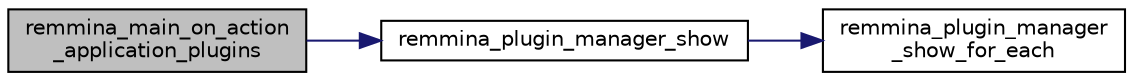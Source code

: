 digraph "remmina_main_on_action_application_plugins"
{
  edge [fontname="Helvetica",fontsize="10",labelfontname="Helvetica",labelfontsize="10"];
  node [fontname="Helvetica",fontsize="10",shape=record];
  rankdir="LR";
  Node3493 [label="remmina_main_on_action\l_application_plugins",height=0.2,width=0.4,color="black", fillcolor="grey75", style="filled", fontcolor="black"];
  Node3493 -> Node3494 [color="midnightblue",fontsize="10",style="solid",fontname="Helvetica"];
  Node3494 [label="remmina_plugin_manager_show",height=0.2,width=0.4,color="black", fillcolor="white", style="filled",URL="$remmina__plugin__manager_8c.html#aedec4e9cf18d99a559aa51065c2bc276"];
  Node3494 -> Node3495 [color="midnightblue",fontsize="10",style="solid",fontname="Helvetica"];
  Node3495 [label="remmina_plugin_manager\l_show_for_each",height=0.2,width=0.4,color="black", fillcolor="white", style="filled",URL="$remmina__plugin__manager_8c.html#a634fadd9871f76bc60c3da0aa95e719c"];
}
